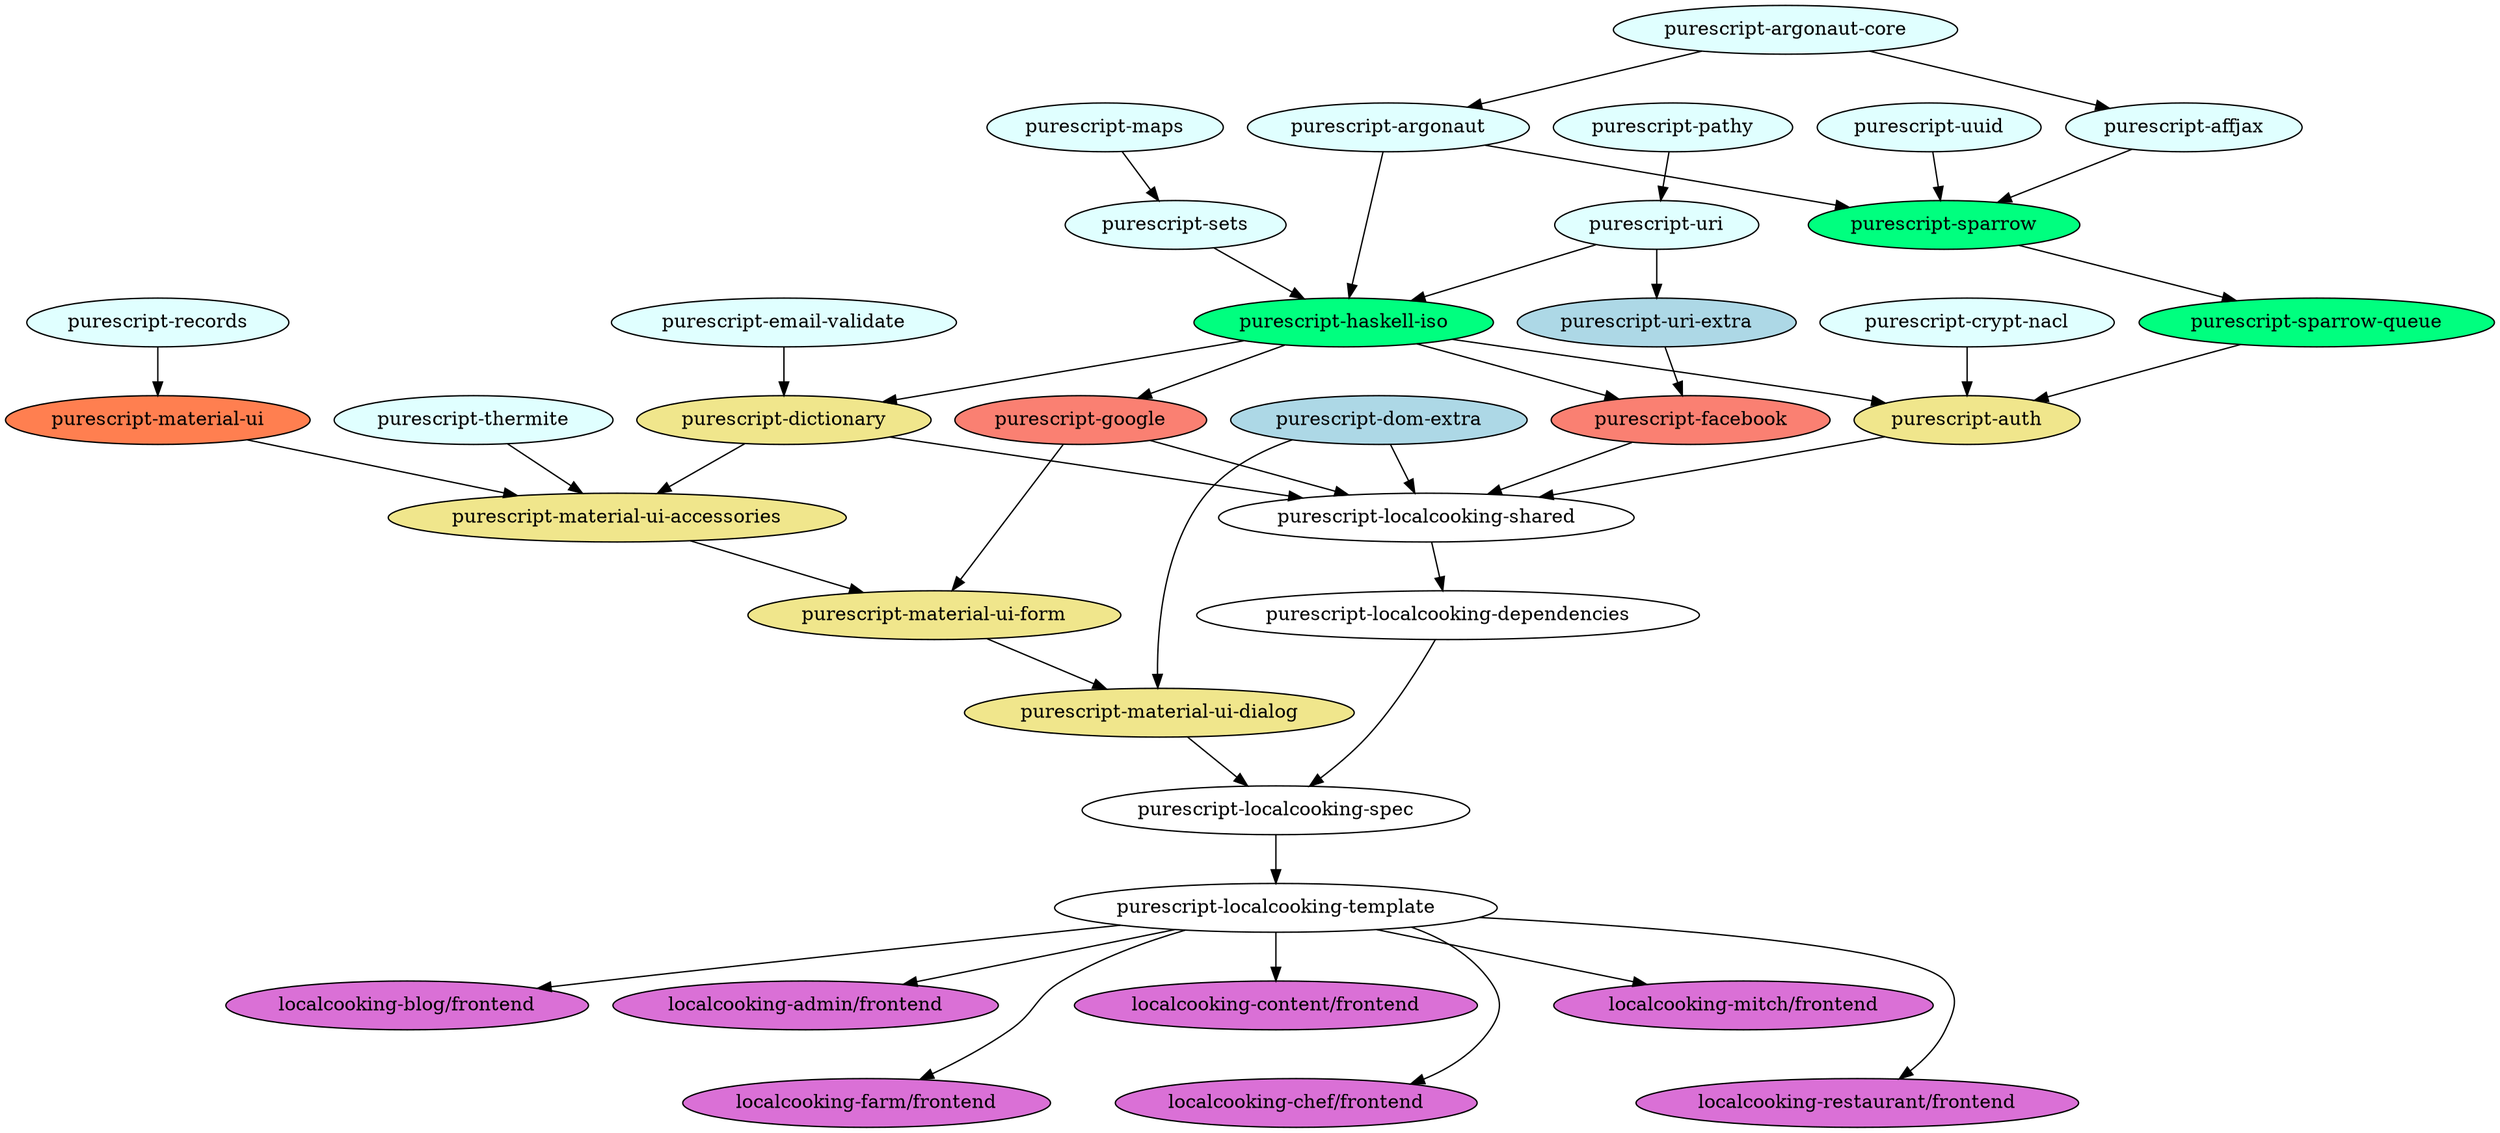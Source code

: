 /* Key:
light blue: forked
blue:       extended
orange:     foreign bindings
red:        semantic bindings
green:      independent
yellow:     generic
white:      primary
purple:     site
*/

digraph frontend {
  // Forked
  "purescript-email-validate" [fillcolor = lightcyan, style = filled];
  "purescript-thermite" [fillcolor = lightcyan, style = filled];
  "purescript-argonaut" [fillcolor = lightcyan, style = filled];
  "purescript-argonaut-core" [fillcolor = lightcyan, style = filled];
  "purescript-affjax" [fillcolor = lightcyan, style = filled];
  "purescript-uuid" [fillcolor = lightcyan, style = filled];
  "purescript-records" [fillcolor = lightcyan, style = filled];
  "purescript-uri" [fillcolor = lightcyan, style = filled];
  "purescript-pathy" [fillcolor = lightcyan, style = filled];
  "purescript-sets" [fillcolor = lightcyan, style = filled];
  "purescript-maps" [fillcolor = lightcyan, style = filled];
  "purescript-crypt-nacl" [fillcolor = lightcyan, style = filled];

  // Foreign Bindings
  "purescript-material-ui" [fillcolor = coral, style = filled];

  // Extended
  "purescript-uri-extra" [fillcolor = lightblue, style = filled];
  "purescript-dom-extra" [fillcolor = lightblue, style = filled];

  // Independent
  "purescript-haskell-iso" [fillcolor = springgreen, style = filled];
  "purescript-sparrow" [fillcolor = springgreen, style = filled];
  "purescript-sparrow-queue" [fillcolor = springgreen, style = filled];

  // Semantic Bindings
  "purescript-facebook" [fillcolor = salmon, style = filled];
  "purescript-google" [fillcolor = salmon, style = filled];

  // Generic
  "purescript-dictionary" [fillcolor = khaki, style = filled];
  "purescript-auth" [fillcolor = khaki, style = filled];
  "purescript-material-ui-accessories" [fillcolor = khaki, style = filled];
  "purescript-material-ui-form" [fillcolor = khaki, style = filled];
  "purescript-material-ui-dialog" [fillcolor = khaki, style = filled];

  // Primary
  "purescript-localcooking-shared" [fillcolor = white, style = filled];
  "purescript-localcooking-dependencies" [fillcolor = white, style = filled];
  "purescript-localcooking-spec" [fillcolor = white, style = filled];
  "purescript-localcooking-template" [fillcolor = white, style = filled];

  // Site
  "localcooking-blog/frontend" [fillcolor = orchid, style = filled];
  "localcooking-admin/frontend" [fillcolor = orchid, style = filled];
  "localcooking-content/frontend" [fillcolor = orchid, style = filled];
  "localcooking-mitch/frontend" [fillcolor = orchid, style = filled];
  "localcooking-chef/frontend" [fillcolor = orchid, style = filled];
  "localcooking-farm/frontend" [fillcolor = orchid, style = filled];
  "localcooking-restaurant/frontend" [fillcolor = orchid, style = filled];



  // * Arrows

  // Forked
  "purescript-argonaut-core" -> "purescript-argonaut";
  "purescript-argonaut-core" -> "purescript-affjax";
  "purescript-argonaut" -> "purescript-haskell-iso";
  "purescript-argonaut" -> "purescript-sparrow";
  "purescript-pathy" -> "purescript-uri";
  "purescript-maps" -> "purescript-sets";
  "purescript-sets" -> "purescript-haskell-iso";
  "purescript-records" -> "purescript-material-ui";
  "purescript-uri" -> "purescript-uri-extra";
  "purescript-uri" -> "purescript-haskell-iso";
  "purescript-thermite" -> "purescript-material-ui-accessories";
  "purescript-uuid" -> "purescript-sparrow";
  "purescript-affjax" -> "purescript-sparrow";
  "purescript-email-validate" -> "purescript-dictionary";
  "purescript-crypt-nacl" -> "purescript-auth";
  
  // Foreign Bindings
  "purescript-material-ui" -> "purescript-material-ui-accessories";

  // Extended
  "purescript-uri-extra" -> "purescript-facebook";
  "purescript-dom-extra" -> "purescript-material-ui-dialog";
  "purescript-dom-extra" -> "purescript-localcooking-shared";

  // Generic
  "purescript-dictionary" -> "purescript-material-ui-accessories";
  "purescript-google" -> "purescript-material-ui-form";
  "purescript-material-ui-accessories" -> "purescript-material-ui-form";
  "purescript-material-ui-form" -> "purescript-material-ui-dialog";

  // Independent
  "purescript-haskell-iso" -> "purescript-facebook";
  "purescript-haskell-iso" -> "purescript-google";
  "purescript-haskell-iso" -> "purescript-dictionary";
  "purescript-haskell-iso" -> "purescript-auth";
  "purescript-sparrow" -> "purescript-sparrow-queue";
  "purescript-sparrow-queue" -> "purescript-auth";

  // Semantic Bindings
  "purescript-facebook" -> "purescript-localcooking-shared";
  "purescript-google" -> "purescript-localcooking-shared";
  
  // Primary
  "purescript-auth" -> "purescript-localcooking-shared";
  "purescript-dictionary" -> "purescript-localcooking-shared";

  "purescript-localcooking-shared" -> "purescript-localcooking-dependencies";

  "purescript-material-ui-dialog" -> "purescript-localcooking-spec";
  "purescript-localcooking-dependencies" -> "purescript-localcooking-spec";

  "purescript-localcooking-spec" -> "purescript-localcooking-template";

  // Site
  "purescript-localcooking-template" -> "localcooking-admin/frontend";
  "purescript-localcooking-template" -> "localcooking-blog/frontend";
  "purescript-localcooking-template" -> "localcooking-content/frontend";
  "purescript-localcooking-template" -> "localcooking-mitch/frontend";
  "purescript-localcooking-template" -> "localcooking-farm/frontend";
  "purescript-localcooking-template" -> "localcooking-chef/frontend";
  "purescript-localcooking-template" -> "localcooking-restaurant/frontend";

  "localcooking-admin/frontend" -> "localcooking-farm/frontend" [ style = invis ];
  "localcooking-content/frontend" -> "localcooking-chef/frontend" [ style = invis ];
  "localcooking-mitch/frontend" -> "localcooking-restaurant/frontend" [ style = invis ];
  { rank = same; "localcooking-admin/frontend"; "localcooking-blog/frontend"; "localcooking-content/frontend"; "localcooking-mitch/frontend" }
  { rank = same; "localcooking-farm/frontend"; "localcooking-chef/frontend"; "localcooking-restaurant/frontend" }
}
